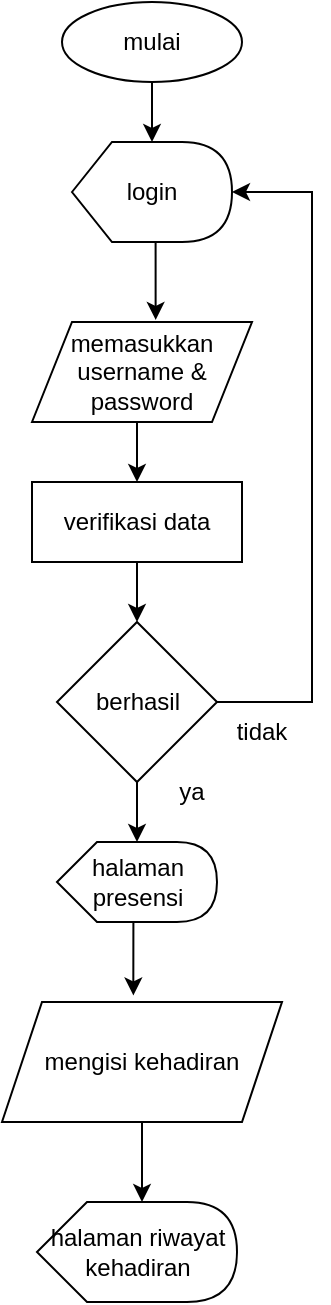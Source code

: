 <mxfile version="24.7.8">
  <diagram id="C5RBs43oDa-KdzZeNtuy" name="Page-1">
    <mxGraphModel dx="1050" dy="583" grid="1" gridSize="10" guides="1" tooltips="1" connect="1" arrows="1" fold="1" page="1" pageScale="1" pageWidth="827" pageHeight="1169" math="0" shadow="0">
      <root>
        <mxCell id="WIyWlLk6GJQsqaUBKTNV-0" />
        <mxCell id="WIyWlLk6GJQsqaUBKTNV-1" parent="WIyWlLk6GJQsqaUBKTNV-0" />
        <mxCell id="Ev9XdaTyHa1Z8E6Ce04j-0" value="mulai" style="ellipse;whiteSpace=wrap;html=1;" parent="WIyWlLk6GJQsqaUBKTNV-1" vertex="1">
          <mxGeometry x="345" y="100" width="90" height="40" as="geometry" />
        </mxCell>
        <mxCell id="Ev9XdaTyHa1Z8E6Ce04j-1" value="login" style="shape=display;whiteSpace=wrap;html=1;" parent="WIyWlLk6GJQsqaUBKTNV-1" vertex="1">
          <mxGeometry x="350" y="170" width="80" height="50" as="geometry" />
        </mxCell>
        <mxCell id="Ev9XdaTyHa1Z8E6Ce04j-34" style="edgeStyle=orthogonalEdgeStyle;rounded=0;orthogonalLoop=1;jettySize=auto;html=1;exitX=0.5;exitY=1;exitDx=0;exitDy=0;entryX=0.5;entryY=0;entryDx=0;entryDy=0;" parent="WIyWlLk6GJQsqaUBKTNV-1" source="Ev9XdaTyHa1Z8E6Ce04j-7" target="Ev9XdaTyHa1Z8E6Ce04j-8" edge="1">
          <mxGeometry relative="1" as="geometry" />
        </mxCell>
        <mxCell id="Ev9XdaTyHa1Z8E6Ce04j-7" value="memasukkan username &amp;amp; password" style="shape=parallelogram;perimeter=parallelogramPerimeter;whiteSpace=wrap;html=1;fixedSize=1;" parent="WIyWlLk6GJQsqaUBKTNV-1" vertex="1">
          <mxGeometry x="330" y="260" width="110" height="50" as="geometry" />
        </mxCell>
        <mxCell id="Ev9XdaTyHa1Z8E6Ce04j-35" style="edgeStyle=orthogonalEdgeStyle;rounded=0;orthogonalLoop=1;jettySize=auto;html=1;exitX=0.5;exitY=1;exitDx=0;exitDy=0;entryX=0.5;entryY=0;entryDx=0;entryDy=0;" parent="WIyWlLk6GJQsqaUBKTNV-1" source="Ev9XdaTyHa1Z8E6Ce04j-8" target="Ev9XdaTyHa1Z8E6Ce04j-12" edge="1">
          <mxGeometry relative="1" as="geometry" />
        </mxCell>
        <mxCell id="Ev9XdaTyHa1Z8E6Ce04j-8" value="verifikasi data" style="rounded=0;whiteSpace=wrap;html=1;" parent="WIyWlLk6GJQsqaUBKTNV-1" vertex="1">
          <mxGeometry x="330" y="340" width="105" height="40" as="geometry" />
        </mxCell>
        <mxCell id="Ev9XdaTyHa1Z8E6Ce04j-12" value="berhasil" style="rhombus;whiteSpace=wrap;html=1;" parent="WIyWlLk6GJQsqaUBKTNV-1" vertex="1">
          <mxGeometry x="342.5" y="410" width="80" height="80" as="geometry" />
        </mxCell>
        <mxCell id="Ev9XdaTyHa1Z8E6Ce04j-22" value="tidak" style="text;html=1;align=center;verticalAlign=middle;whiteSpace=wrap;rounded=0;" parent="WIyWlLk6GJQsqaUBKTNV-1" vertex="1">
          <mxGeometry x="430" y="460" width="30" height="10" as="geometry" />
        </mxCell>
        <mxCell id="Ev9XdaTyHa1Z8E6Ce04j-24" value="halaman presensi" style="shape=display;whiteSpace=wrap;html=1;" parent="WIyWlLk6GJQsqaUBKTNV-1" vertex="1">
          <mxGeometry x="342.5" y="520" width="80" height="40" as="geometry" />
        </mxCell>
        <mxCell id="Ev9XdaTyHa1Z8E6Ce04j-26" value="ya" style="text;html=1;align=center;verticalAlign=middle;whiteSpace=wrap;rounded=0;" parent="WIyWlLk6GJQsqaUBKTNV-1" vertex="1">
          <mxGeometry x="390" y="490" width="40" height="10" as="geometry" />
        </mxCell>
        <mxCell id="Ev9XdaTyHa1Z8E6Ce04j-30" style="edgeStyle=orthogonalEdgeStyle;rounded=0;orthogonalLoop=1;jettySize=auto;html=1;exitX=0.5;exitY=1;exitDx=0;exitDy=0;entryX=0;entryY=0;entryDx=40;entryDy=0;entryPerimeter=0;" parent="WIyWlLk6GJQsqaUBKTNV-1" source="Ev9XdaTyHa1Z8E6Ce04j-0" target="Ev9XdaTyHa1Z8E6Ce04j-1" edge="1">
          <mxGeometry relative="1" as="geometry" />
        </mxCell>
        <mxCell id="Ev9XdaTyHa1Z8E6Ce04j-33" style="edgeStyle=orthogonalEdgeStyle;rounded=0;orthogonalLoop=1;jettySize=auto;html=1;exitX=0;exitY=0;exitDx=37.5;exitDy=50;exitPerimeter=0;entryX=0.562;entryY=-0.021;entryDx=0;entryDy=0;entryPerimeter=0;" parent="WIyWlLk6GJQsqaUBKTNV-1" source="Ev9XdaTyHa1Z8E6Ce04j-1" target="Ev9XdaTyHa1Z8E6Ce04j-7" edge="1">
          <mxGeometry relative="1" as="geometry" />
        </mxCell>
        <mxCell id="Ev9XdaTyHa1Z8E6Ce04j-36" style="edgeStyle=orthogonalEdgeStyle;rounded=0;orthogonalLoop=1;jettySize=auto;html=1;exitX=1;exitY=0.5;exitDx=0;exitDy=0;entryX=1;entryY=0.5;entryDx=0;entryDy=0;entryPerimeter=0;" parent="WIyWlLk6GJQsqaUBKTNV-1" source="Ev9XdaTyHa1Z8E6Ce04j-12" target="Ev9XdaTyHa1Z8E6Ce04j-1" edge="1">
          <mxGeometry relative="1" as="geometry">
            <Array as="points">
              <mxPoint x="470" y="450" />
              <mxPoint x="470" y="195" />
            </Array>
          </mxGeometry>
        </mxCell>
        <mxCell id="Ev9XdaTyHa1Z8E6Ce04j-38" style="edgeStyle=orthogonalEdgeStyle;rounded=0;orthogonalLoop=1;jettySize=auto;html=1;exitX=0.5;exitY=1;exitDx=0;exitDy=0;entryX=0;entryY=0;entryDx=40;entryDy=0;entryPerimeter=0;" parent="WIyWlLk6GJQsqaUBKTNV-1" source="Ev9XdaTyHa1Z8E6Ce04j-12" target="Ev9XdaTyHa1Z8E6Ce04j-24" edge="1">
          <mxGeometry relative="1" as="geometry" />
        </mxCell>
        <mxCell id="EzTj2E5CG_l9lqo7eUAH-0" style="edgeStyle=orthogonalEdgeStyle;rounded=0;orthogonalLoop=1;jettySize=auto;html=1;exitX=0.5;exitY=1;exitDx=0;exitDy=0;" edge="1" parent="WIyWlLk6GJQsqaUBKTNV-1" source="Ev9XdaTyHa1Z8E6Ce04j-41">
          <mxGeometry relative="1" as="geometry">
            <mxPoint x="385" y="700" as="targetPoint" />
          </mxGeometry>
        </mxCell>
        <mxCell id="Ev9XdaTyHa1Z8E6Ce04j-41" value="mengisi kehadiran" style="shape=parallelogram;perimeter=parallelogramPerimeter;whiteSpace=wrap;html=1;fixedSize=1;" parent="WIyWlLk6GJQsqaUBKTNV-1" vertex="1">
          <mxGeometry x="315" y="600" width="140" height="60" as="geometry" />
        </mxCell>
        <mxCell id="Ev9XdaTyHa1Z8E6Ce04j-46" style="edgeStyle=orthogonalEdgeStyle;rounded=0;orthogonalLoop=1;jettySize=auto;html=1;exitX=0;exitY=0;exitDx=40;exitDy=40;exitPerimeter=0;entryX=0.469;entryY=-0.055;entryDx=0;entryDy=0;entryPerimeter=0;" parent="WIyWlLk6GJQsqaUBKTNV-1" source="Ev9XdaTyHa1Z8E6Ce04j-24" target="Ev9XdaTyHa1Z8E6Ce04j-41" edge="1">
          <mxGeometry relative="1" as="geometry" />
        </mxCell>
        <mxCell id="EzTj2E5CG_l9lqo7eUAH-1" value="halaman riwayat kehadiran" style="shape=display;whiteSpace=wrap;html=1;" vertex="1" parent="WIyWlLk6GJQsqaUBKTNV-1">
          <mxGeometry x="332.5" y="700" width="100" height="50" as="geometry" />
        </mxCell>
      </root>
    </mxGraphModel>
  </diagram>
</mxfile>
